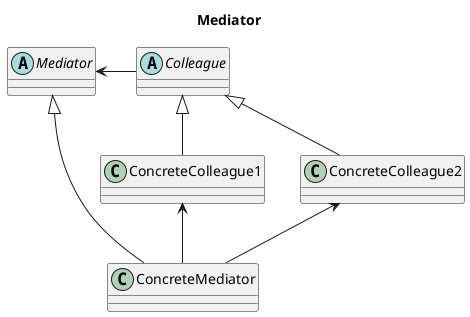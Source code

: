 @startuml

title Mediator

abstract class Mediator
class ConcreteMediator
abstract class Colleague
class ConcreteColleague1
class ConcreteColleague2

Mediator <|-- ConcreteMediator
Mediator <- Colleague

Colleague <|-- ConcreteColleague1
Colleague <|-- ConcreteColleague2

ConcreteColleague1 <-- ConcreteMediator
ConcreteColleague2 <-- ConcreteMediator

@enduml